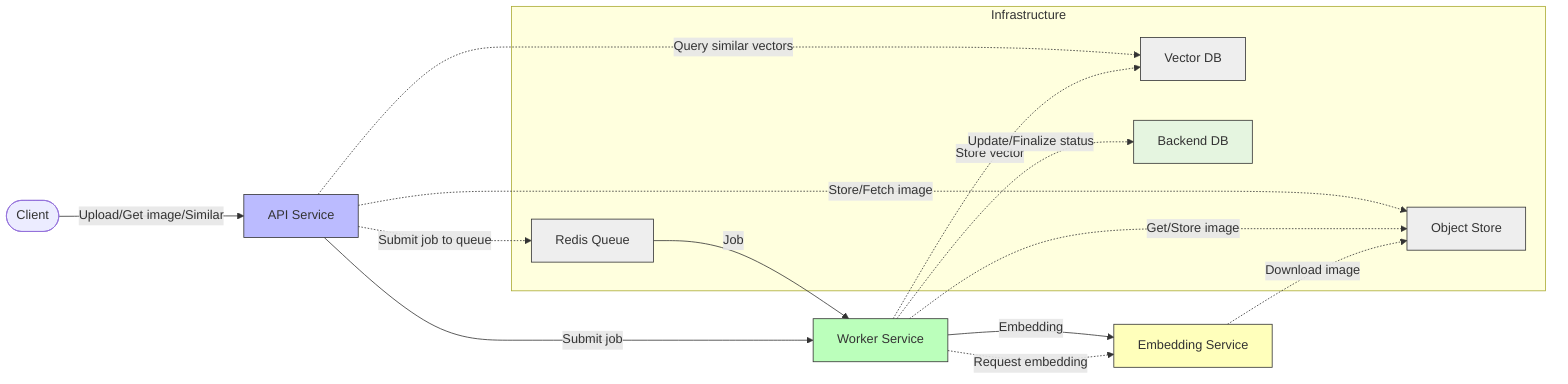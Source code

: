 flowchart LR
  %% Nodes
  Client([Client])
  API["API Service"]
  WORKER["Worker Service"]
  EMBED["Embedding Service"]

  %% Infrastructure as subgraph (horizontal arrangement)
  subgraph INFRASTRUCTURE["Infrastructure"]
    direction LR
    OBJ_STORE["Object Store"]
    VECTOR_DB["Vector DB"]
    REDIS["Redis Queue"]
    APP_DB["Backend DB"]
  end

  %% Main left-to-right service path
  Client -->|Upload/Get image/Similar| API
  API -->|Submit job| WORKER
  WORKER -->|Embedding| EMBED

  %% API data flow to infrastructure
  API -.->|Store/Fetch image| OBJ_STORE
  API -.->|Query similar vectors| VECTOR_DB

  %% API job queue
  API -.->|Submit job to queue| REDIS

  %% Worker & Embedder with infrastructure
  WORKER -.->|Store vector| VECTOR_DB
  WORKER -.->|Update/Finalize status| APP_DB
  WORKER -.->|Get/Store image| OBJ_STORE
  WORKER -.->|Request embedding| EMBED

  EMBED -.->|Download image| OBJ_STORE

  %% REDIS triggers Worker
  REDIS -->|Job| WORKER

  %% Styling
  style API fill:#bbf,stroke:#333,stroke-width:1px
  style WORKER fill:#bfb,stroke:#333,stroke-width:1px
  style EMBED fill:#ffb,stroke:#333,stroke-width:1px
  style OBJ_STORE fill:#eee,stroke:#333,stroke-width:1px
  style VECTOR_DB fill:#eee,stroke:#333,stroke-width:1px
  style REDIS fill:#eee,stroke:#333,stroke-width:1px
  style APP_DB fill:#e5f5e0,stroke:#333,stroke-width:1px
